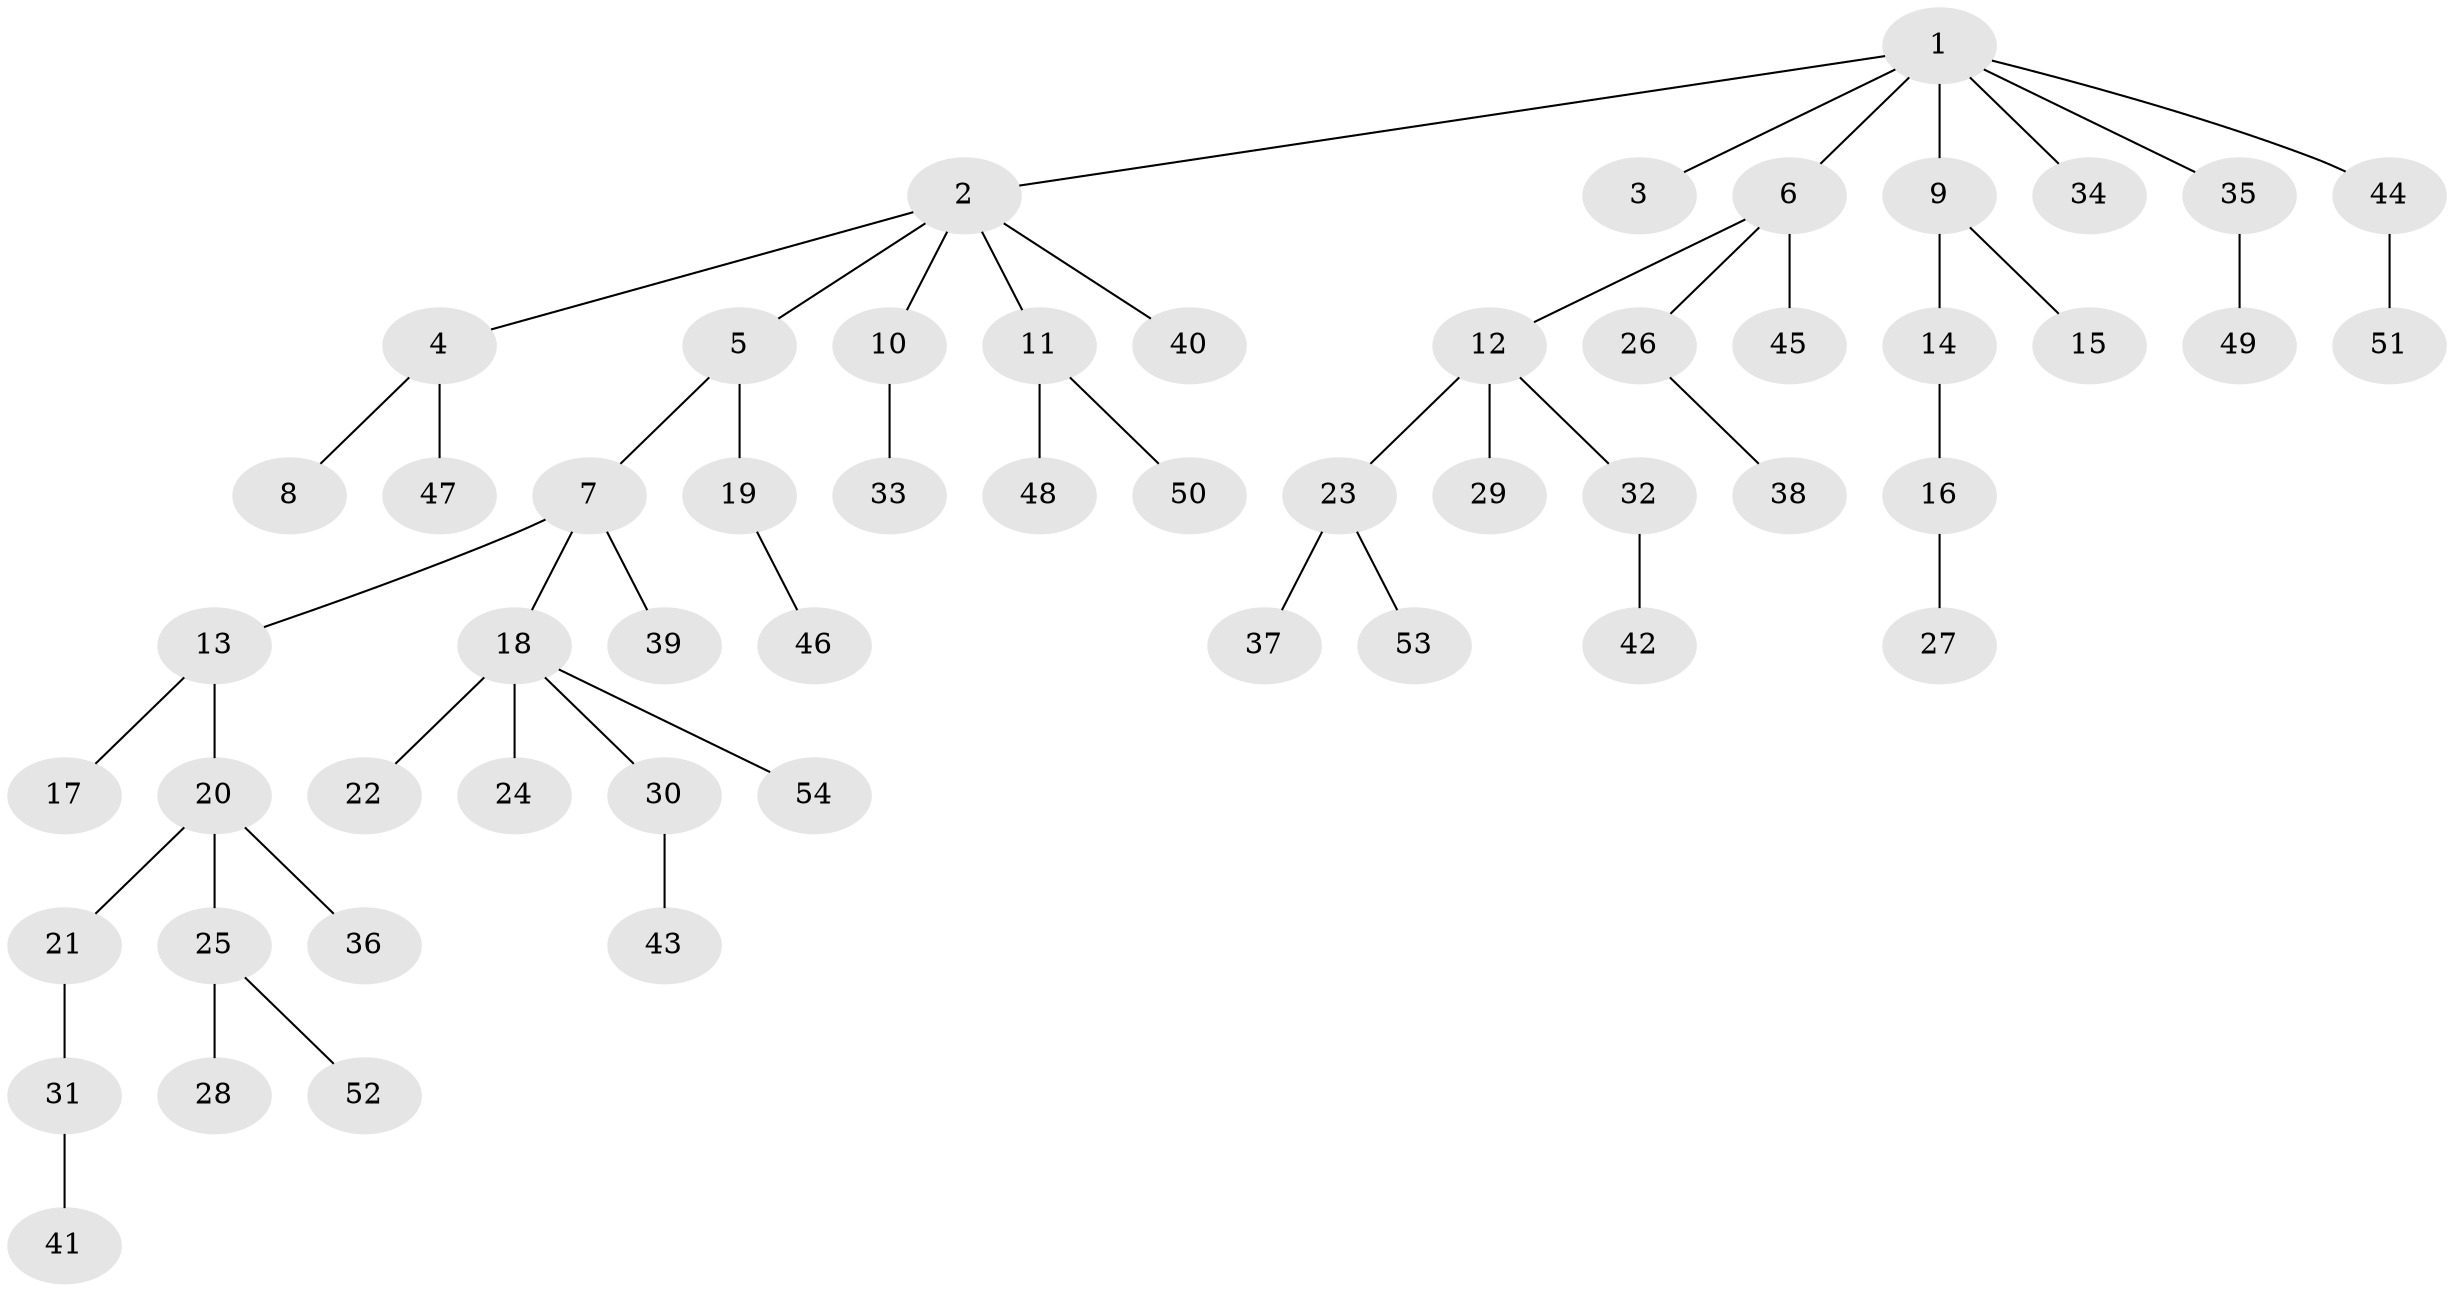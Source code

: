 // Generated by graph-tools (version 1.1) at 2025/50/03/09/25 03:50:20]
// undirected, 54 vertices, 53 edges
graph export_dot {
graph [start="1"]
  node [color=gray90,style=filled];
  1;
  2;
  3;
  4;
  5;
  6;
  7;
  8;
  9;
  10;
  11;
  12;
  13;
  14;
  15;
  16;
  17;
  18;
  19;
  20;
  21;
  22;
  23;
  24;
  25;
  26;
  27;
  28;
  29;
  30;
  31;
  32;
  33;
  34;
  35;
  36;
  37;
  38;
  39;
  40;
  41;
  42;
  43;
  44;
  45;
  46;
  47;
  48;
  49;
  50;
  51;
  52;
  53;
  54;
  1 -- 2;
  1 -- 3;
  1 -- 6;
  1 -- 9;
  1 -- 34;
  1 -- 35;
  1 -- 44;
  2 -- 4;
  2 -- 5;
  2 -- 10;
  2 -- 11;
  2 -- 40;
  4 -- 8;
  4 -- 47;
  5 -- 7;
  5 -- 19;
  6 -- 12;
  6 -- 26;
  6 -- 45;
  7 -- 13;
  7 -- 18;
  7 -- 39;
  9 -- 14;
  9 -- 15;
  10 -- 33;
  11 -- 48;
  11 -- 50;
  12 -- 23;
  12 -- 29;
  12 -- 32;
  13 -- 17;
  13 -- 20;
  14 -- 16;
  16 -- 27;
  18 -- 22;
  18 -- 24;
  18 -- 30;
  18 -- 54;
  19 -- 46;
  20 -- 21;
  20 -- 25;
  20 -- 36;
  21 -- 31;
  23 -- 37;
  23 -- 53;
  25 -- 28;
  25 -- 52;
  26 -- 38;
  30 -- 43;
  31 -- 41;
  32 -- 42;
  35 -- 49;
  44 -- 51;
}
